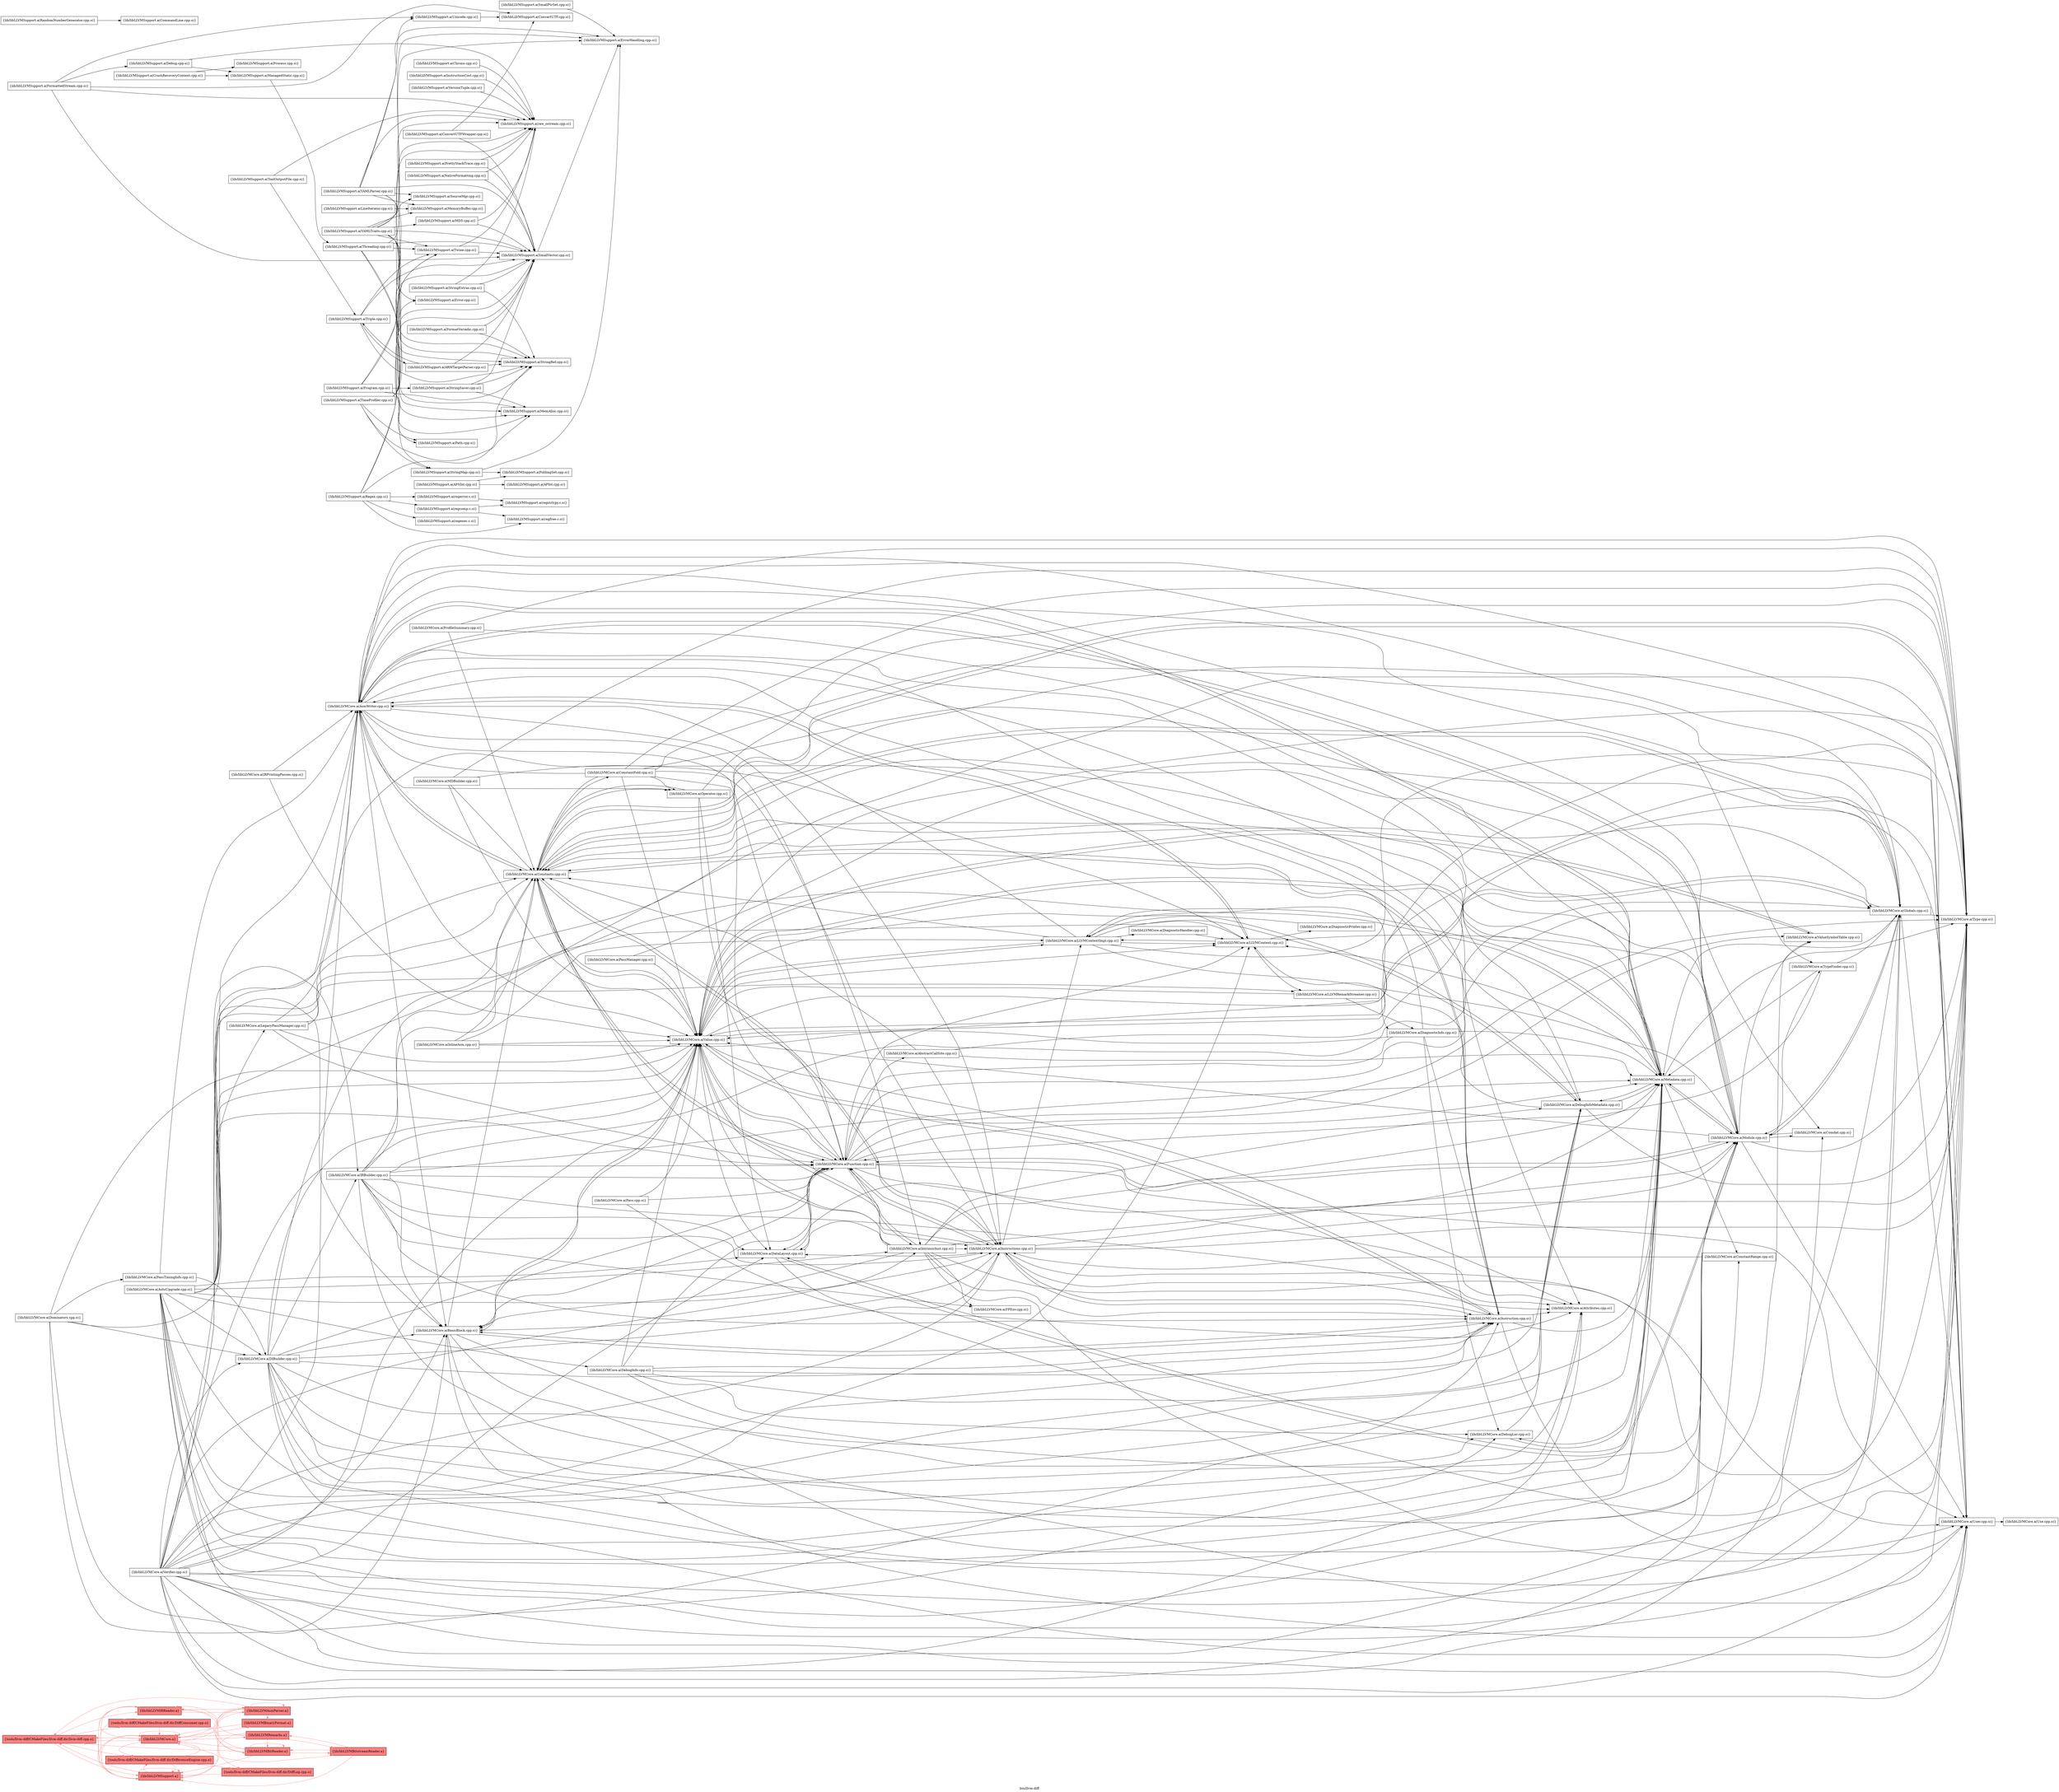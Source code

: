 digraph "bin/llvm-diff" {
	label="bin/llvm-diff";
	rankdir="LR"
	{ rank=same; Node0x564f9cbc4888;  }
	{ rank=same; Node0x564f9cbc5648; Node0x564f9cbc5f58; Node0x564f9cbc67c8; Node0x564f9cbc3c58; Node0x564f9cbc37a8;  }
	{ rank=same; Node0x564f9cbc62c8; Node0x564f9cbc4ab8; Node0x564f9cbc4518; Node0x564f9cbc3258; Node0x564f9cbc2bc8;  }

	Node0x564f9cbc4888 [shape=record,shape=box,style=filled,fillcolor="1.000000 0.5 1",group=1,label="{tools/llvm-diff/CMakeFiles/llvm-diff.dir/llvm-diff.cpp.o}"];
	Node0x564f9cbc4888 -> Node0x564f9cbc5648[color="1.000000 0.5 1"];
	Node0x564f9cbc4888 -> Node0x564f9cbc5f58[color="1.000000 0.5 1"];
	Node0x564f9cbc4888 -> Node0x564f9cbc67c8[color="1.000000 0.5 1"];
	Node0x564f9cbc4888 -> Node0x564f9cbc3c58[color="1.000000 0.5 1"];
	Node0x564f9cbc4888 -> Node0x564f9cbc37a8[color="1.000000 0.5 1"];
	Node0x564f9cbc5648 [shape=record,shape=box,style=filled,fillcolor="1.000000 0.5 1",group=1,label="{tools/llvm-diff/CMakeFiles/llvm-diff.dir/DiffConsumer.cpp.o}"];
	Node0x564f9cbc5648 -> Node0x564f9cbc62c8[color="1.000000 0.5 1"];
	Node0x564f9cbc5648 -> Node0x564f9cbc67c8[color="1.000000 0.5 1"];
	Node0x564f9cbc5648 -> Node0x564f9cbc37a8[color="1.000000 0.5 1"];
	Node0x564f9cbc5f58 [shape=record,shape=box,style=filled,fillcolor="1.000000 0.5 1",group=1,label="{tools/llvm-diff/CMakeFiles/llvm-diff.dir/DifferenceEngine.cpp.o}"];
	Node0x564f9cbc5f58 -> Node0x564f9cbc62c8[color="1.000000 0.5 1"];
	Node0x564f9cbc5f58 -> Node0x564f9cbc67c8[color="1.000000 0.5 1"];
	Node0x564f9cbc5f58 -> Node0x564f9cbc37a8[color="1.000000 0.5 1"];
	Node0x564f9cbc67c8 [shape=record,shape=box,style=filled,fillcolor="1.000000 0.5 1",group=1,label="{lib/libLLVMCore.a}"];
	Node0x564f9cbc67c8 -> Node0x564f9cbc37a8[color="1.000000 0.5 1"];
	Node0x564f9cbc67c8 -> Node0x564f9cbc4ab8[color="1.000000 0.5 1"];
	Node0x564f9cbc67c8 -> Node0x564f9cbc5f58[color="1.000000 0.5 1"];
	Node0x564f9cbc67c8 -> Node0x564f9cbc67c8[color="1.000000 0.5 1"];
	Node0x564f9cbc67c8 -> Node0x564f9cbc4518[color="1.000000 0.5 1"];
	Node0x564f9cbc67c8 -> Node0x564f9cbc4888[color="1.000000 0.5 1"];
	Node0x564f9cbc67c8 -> Node0x564f9cbc3258[color="1.000000 0.5 1"];
	Node0x564f9cbc3c58 [shape=record,shape=box,style=filled,fillcolor="1.000000 0.5 1",group=1,label="{lib/libLLVMIRReader.a}"];
	Node0x564f9cbc3c58 -> Node0x564f9cbc67c8[color="1.000000 0.5 1"];
	Node0x564f9cbc3c58 -> Node0x564f9cbc37a8[color="1.000000 0.5 1"];
	Node0x564f9cbc3c58 -> Node0x564f9cbc3258[color="1.000000 0.5 1"];
	Node0x564f9cbc3c58 -> Node0x564f9cbc2bc8[color="1.000000 0.5 1"];
	Node0x564f9cbc37a8 [shape=record,shape=box,style=filled,fillcolor="1.000000 0.5 1",group=1,label="{lib/libLLVMSupport.a}"];
	Node0x564f9cbc37a8 -> Node0x564f9cbc67c8[color="1.000000 0.5 1"];
	Node0x564f9cbc37a8 -> Node0x564f9cbc37a8[color="1.000000 0.5 1"];
	Node0x564f9cbc37a8 -> Node0x564f9cbc4888[color="1.000000 0.5 1"];
	Node0x564f9cbc37a8 -> Node0x564f9cbc3c58[color="1.000000 0.5 1"];
	Node0x564f9cbc37a8 -> Node0x564f9cbc5f58[color="1.000000 0.5 1"];
	Node0x564f9cbc62c8 [shape=record,shape=box,style=filled,fillcolor="1.000000 0.5 1",group=1,label="{tools/llvm-diff/CMakeFiles/llvm-diff.dir/DiffLog.cpp.o}"];
	Node0x564f9cbc62c8 -> Node0x564f9cbc37a8[color="1.000000 0.5 1"];
	Node0x564f9cbc7128 [shape=record,shape=box,group=0,label="{lib/libLLVMCore.a(AsmWriter.cpp.o)}"];
	Node0x564f9cbc7128 -> Node0x564f9cbc2da8;
	Node0x564f9cbc7128 -> Node0x564f9cbc3a78;
	Node0x564f9cbc7128 -> Node0x564f9cbc3348;
	Node0x564f9cbc7128 -> Node0x564f9cbc6908;
	Node0x564f9cbc7128 -> Node0x564f9cbc6278;
	Node0x564f9cbc7128 -> Node0x564f9cbc5698;
	Node0x564f9cbc7128 -> Node0x564f9cbc42e8;
	Node0x564f9cbc7128 -> Node0x564f9cbc3668;
	Node0x564f9cbc7128 -> Node0x564f9cbc31b8;
	Node0x564f9cbc7128 -> Node0x564f9cbc2a88;
	Node0x564f9cbc7128 -> Node0x564f9cbc35c8;
	Node0x564f9cbc7128 -> Node0x564f9cbc6d18;
	Node0x564f9cbc7128 -> Node0x564f9cbc65e8;
	Node0x564f9cbc7128 -> Node0x564f9cbc4a68;
	Node0x564f9cbc7128 -> Node0x564f9cbc36b8;
	Node0x564f9cbc7128 -> Node0x564f9cbc6598;
	Node0x564f9cbc7128 -> Node0x564f9cbc7588;
	Node0x564f9cbc7128 -> Node0x564f9cbc7358;
	Node0x564f9cbc2da8 [shape=record,shape=box,group=0,label="{lib/libLLVMCore.a(Attributes.cpp.o)}"];
	Node0x564f9cbc3a78 [shape=record,shape=box,group=0,label="{lib/libLLVMCore.a(BasicBlock.cpp.o)}"];
	Node0x564f9cbc3a78 -> Node0x564f9cbc6908;
	Node0x564f9cbc3a78 -> Node0x564f9cbc3668;
	Node0x564f9cbc3a78 -> Node0x564f9cbc6d18;
	Node0x564f9cbc3a78 -> Node0x564f9cbc36b8;
	Node0x564f9cbc3a78 -> Node0x564f9cbc7588;
	Node0x564f9cbc3a78 -> Node0x564f9cbc7358;
	Node0x564f9cbc3a78 -> Node0x564f9cbc2b78;
	Node0x564f9cbc3348 [shape=record,shape=box,group=0,label="{lib/libLLVMCore.a(Comdat.cpp.o)}"];
	Node0x564f9cbc3348 -> Node0x564f9cbc65e8;
	Node0x564f9cbc6908 [shape=record,shape=box,group=0,label="{lib/libLLVMCore.a(Constants.cpp.o)}"];
	Node0x564f9cbc6908 -> Node0x564f9cbc7128;
	Node0x564f9cbc6908 -> Node0x564f9cbc5b48;
	Node0x564f9cbc6908 -> Node0x564f9cbc5698;
	Node0x564f9cbc6908 -> Node0x564f9cbc42e8;
	Node0x564f9cbc6908 -> Node0x564f9cbc3668;
	Node0x564f9cbc6908 -> Node0x564f9cbc31b8;
	Node0x564f9cbc6908 -> Node0x564f9cbc4a68;
	Node0x564f9cbc6908 -> Node0x564f9cbc36b8;
	Node0x564f9cbc6908 -> Node0x564f9cbc7588;
	Node0x564f9cbc6908 -> Node0x564f9cbc7358;
	Node0x564f9cbc6278 [shape=record,shape=box,group=0,label="{lib/libLLVMCore.a(DebugInfoMetadata.cpp.o)}"];
	Node0x564f9cbc6278 -> Node0x564f9cbc6908;
	Node0x564f9cbc6278 -> Node0x564f9cbc35c8;
	Node0x564f9cbc6278 -> Node0x564f9cbc69a8;
	Node0x564f9cbc6278 -> Node0x564f9cbc6d18;
	Node0x564f9cbc6278 -> Node0x564f9cbc36b8;
	Node0x564f9cbc5698 [shape=record,shape=box,group=0,label="{lib/libLLVMCore.a(Function.cpp.o)}"];
	Node0x564f9cbc5698 -> Node0x564f9cbc2da8;
	Node0x564f9cbc5698 -> Node0x564f9cbc3a78;
	Node0x564f9cbc5698 -> Node0x564f9cbc6908;
	Node0x564f9cbc5698 -> Node0x564f9cbc4b08;
	Node0x564f9cbc5698 -> Node0x564f9cbc4f68;
	Node0x564f9cbc5698 -> Node0x564f9cbc31b8;
	Node0x564f9cbc5698 -> Node0x564f9cbc2a88;
	Node0x564f9cbc5698 -> Node0x564f9cbc35c8;
	Node0x564f9cbc5698 -> Node0x564f9cbc6d18;
	Node0x564f9cbc5698 -> Node0x564f9cbc65e8;
	Node0x564f9cbc5698 -> Node0x564f9cbc36b8;
	Node0x564f9cbc5698 -> Node0x564f9cbc7588;
	Node0x564f9cbc5698 -> Node0x564f9cbc7358;
	Node0x564f9cbc5698 -> Node0x564f9cbc2b78;
	Node0x564f9cbc42e8 [shape=record,shape=box,group=0,label="{lib/libLLVMCore.a(Globals.cpp.o)}"];
	Node0x564f9cbc42e8 -> Node0x564f9cbc6908;
	Node0x564f9cbc42e8 -> Node0x564f9cbc5698;
	Node0x564f9cbc42e8 -> Node0x564f9cbc6d18;
	Node0x564f9cbc42e8 -> Node0x564f9cbc65e8;
	Node0x564f9cbc42e8 -> Node0x564f9cbc36b8;
	Node0x564f9cbc42e8 -> Node0x564f9cbc7588;
	Node0x564f9cbc42e8 -> Node0x564f9cbc7358;
	Node0x564f9cbc3668 [shape=record,shape=box,group=0,label="{lib/libLLVMCore.a(Instruction.cpp.o)}"];
	Node0x564f9cbc3668 -> Node0x564f9cbc2da8;
	Node0x564f9cbc3668 -> Node0x564f9cbc3a78;
	Node0x564f9cbc3668 -> Node0x564f9cbc6908;
	Node0x564f9cbc3668 -> Node0x564f9cbc31b8;
	Node0x564f9cbc3668 -> Node0x564f9cbc6d18;
	Node0x564f9cbc3668 -> Node0x564f9cbc7588;
	Node0x564f9cbc3668 -> Node0x564f9cbc7358;
	Node0x564f9cbc31b8 [shape=record,shape=box,group=0,label="{lib/libLLVMCore.a(Instructions.cpp.o)}"];
	Node0x564f9cbc31b8 -> Node0x564f9cbc2da8;
	Node0x564f9cbc31b8 -> Node0x564f9cbc3a78;
	Node0x564f9cbc31b8 -> Node0x564f9cbc6908;
	Node0x564f9cbc31b8 -> Node0x564f9cbc5698;
	Node0x564f9cbc31b8 -> Node0x564f9cbc4b08;
	Node0x564f9cbc31b8 -> Node0x564f9cbc3668;
	Node0x564f9cbc31b8 -> Node0x564f9cbc69a8;
	Node0x564f9cbc31b8 -> Node0x564f9cbc6d18;
	Node0x564f9cbc31b8 -> Node0x564f9cbc65e8;
	Node0x564f9cbc31b8 -> Node0x564f9cbc36b8;
	Node0x564f9cbc31b8 -> Node0x564f9cbc7588;
	Node0x564f9cbc31b8 -> Node0x564f9cbc7358;
	Node0x564f9cbc2a88 [shape=record,shape=box,group=0,label="{lib/libLLVMCore.a(IntrinsicInst.cpp.o)}"];
	Node0x564f9cbc2a88 -> Node0x564f9cbc3a78;
	Node0x564f9cbc2a88 -> Node0x564f9cbc6908;
	Node0x564f9cbc2a88 -> Node0x564f9cbc6278;
	Node0x564f9cbc2a88 -> Node0x564f9cbc5698;
	Node0x564f9cbc2a88 -> Node0x564f9cbc4b08;
	Node0x564f9cbc2a88 -> Node0x564f9cbc3668;
	Node0x564f9cbc2a88 -> Node0x564f9cbc31b8;
	Node0x564f9cbc2a88 -> Node0x564f9cbc2e48;
	Node0x564f9cbc2a88 -> Node0x564f9cbc6d18;
	Node0x564f9cbc2a88 -> Node0x564f9cbc65e8;
	Node0x564f9cbc2a88 -> Node0x564f9cbc36b8;
	Node0x564f9cbc2a88 -> Node0x564f9cbc7588;
	Node0x564f9cbc2a88 -> Node0x564f9cbc7358;
	Node0x564f9cbc35c8 [shape=record,shape=box,group=0,label="{lib/libLLVMCore.a(LLVMContext.cpp.o)}"];
	Node0x564f9cbc35c8 -> Node0x564f9cbc7128;
	Node0x564f9cbc35c8 -> Node0x564f9cbc3ca8;
	Node0x564f9cbc35c8 -> Node0x564f9cbc69a8;
	Node0x564f9cbc35c8 -> Node0x564f9cbc5418;
	Node0x564f9cbc6d18 [shape=record,shape=box,group=0,label="{lib/libLLVMCore.a(Metadata.cpp.o)}"];
	Node0x564f9cbc6d18 -> Node0x564f9cbc7128;
	Node0x564f9cbc6d18 -> Node0x564f9cbc75d8;
	Node0x564f9cbc6d18 -> Node0x564f9cbc6908;
	Node0x564f9cbc6d18 -> Node0x564f9cbc6278;
	Node0x564f9cbc6d18 -> Node0x564f9cbc35c8;
	Node0x564f9cbc6d18 -> Node0x564f9cbc4b58;
	Node0x564f9cbc6d18 -> Node0x564f9cbc69a8;
	Node0x564f9cbc6d18 -> Node0x564f9cbc65e8;
	Node0x564f9cbc6d18 -> Node0x564f9cbc36b8;
	Node0x564f9cbc6d18 -> Node0x564f9cbc7358;
	Node0x564f9cbc65e8 [shape=record,shape=box,group=0,label="{lib/libLLVMCore.a(Module.cpp.o)}"];
	Node0x564f9cbc65e8 -> Node0x564f9cbc7128;
	Node0x564f9cbc65e8 -> Node0x564f9cbc3348;
	Node0x564f9cbc65e8 -> Node0x564f9cbc6908;
	Node0x564f9cbc65e8 -> Node0x564f9cbc5698;
	Node0x564f9cbc65e8 -> Node0x564f9cbc4b08;
	Node0x564f9cbc65e8 -> Node0x564f9cbc42e8;
	Node0x564f9cbc65e8 -> Node0x564f9cbc35c8;
	Node0x564f9cbc65e8 -> Node0x564f9cbc6d18;
	Node0x564f9cbc65e8 -> Node0x564f9cbc36b8;
	Node0x564f9cbc65e8 -> Node0x564f9cbc6598;
	Node0x564f9cbc65e8 -> Node0x564f9cbc7588;
	Node0x564f9cbc65e8 -> Node0x564f9cbc7358;
	Node0x564f9cbc65e8 -> Node0x564f9cbc2b78;
	Node0x564f9cbc4a68 [shape=record,shape=box,group=0,label="{lib/libLLVMCore.a(Operator.cpp.o)}"];
	Node0x564f9cbc4a68 -> Node0x564f9cbc6908;
	Node0x564f9cbc4a68 -> Node0x564f9cbc5698;
	Node0x564f9cbc4a68 -> Node0x564f9cbc4b08;
	Node0x564f9cbc4a68 -> Node0x564f9cbc36b8;
	Node0x564f9cbc36b8 [shape=record,shape=box,group=0,label="{lib/libLLVMCore.a(Type.cpp.o)}"];
	Node0x564f9cbc36b8 -> Node0x564f9cbc6908;
	Node0x564f9cbc6598 [shape=record,shape=box,group=0,label="{lib/libLLVMCore.a(TypeFinder.cpp.o)}"];
	Node0x564f9cbc6598 -> Node0x564f9cbc5698;
	Node0x564f9cbc6598 -> Node0x564f9cbc42e8;
	Node0x564f9cbc6598 -> Node0x564f9cbc6d18;
	Node0x564f9cbc7588 [shape=record,shape=box,group=0,label="{lib/libLLVMCore.a(User.cpp.o)}"];
	Node0x564f9cbc7588 -> Node0x564f9cbc6e08;
	Node0x564f9cbc7358 [shape=record,shape=box,group=0,label="{lib/libLLVMCore.a(Value.cpp.o)}"];
	Node0x564f9cbc7358 -> Node0x564f9cbc2da8;
	Node0x564f9cbc7358 -> Node0x564f9cbc3a78;
	Node0x564f9cbc7358 -> Node0x564f9cbc6908;
	Node0x564f9cbc7358 -> Node0x564f9cbc5698;
	Node0x564f9cbc7358 -> Node0x564f9cbc4b08;
	Node0x564f9cbc7358 -> Node0x564f9cbc42e8;
	Node0x564f9cbc7358 -> Node0x564f9cbc3668;
	Node0x564f9cbc7358 -> Node0x564f9cbc31b8;
	Node0x564f9cbc7358 -> Node0x564f9cbc35c8;
	Node0x564f9cbc7358 -> Node0x564f9cbc69a8;
	Node0x564f9cbc7358 -> Node0x564f9cbc6d18;
	Node0x564f9cbc7358 -> Node0x564f9cbc36b8;
	Node0x564f9cbc7358 -> Node0x564f9cbc7588;
	Node0x564f9cbc7358 -> Node0x564f9cbc2b78;
	Node0x564f9cbc4ab8 [shape=record,shape=box,style=filled,fillcolor="1.000000 0.5 1",group=1,label="{lib/libLLVMBinaryFormat.a}"];
	Node0x564f9cbc4ab8 -> Node0x564f9cbc67c8[color="1.000000 0.5 1"];
	Node0x564f9cbc2b78 [shape=record,shape=box,group=0,label="{lib/libLLVMCore.a(ValueSymbolTable.cpp.o)}"];
	Node0x564f9cbc2b78 -> Node0x564f9cbc7358;
	Node0x564f9cbc75d8 [shape=record,shape=box,group=0,label="{lib/libLLVMCore.a(ConstantRange.cpp.o)}"];
	Node0x564f9cbc75d8 -> Node0x564f9cbc31b8;
	Node0x564f9cbc5b48 [shape=record,shape=box,group=0,label="{lib/libLLVMCore.a(ConstantFold.cpp.o)}"];
	Node0x564f9cbc5b48 -> Node0x564f9cbc7128;
	Node0x564f9cbc5b48 -> Node0x564f9cbc6908;
	Node0x564f9cbc5b48 -> Node0x564f9cbc5698;
	Node0x564f9cbc5b48 -> Node0x564f9cbc42e8;
	Node0x564f9cbc5b48 -> Node0x564f9cbc31b8;
	Node0x564f9cbc5b48 -> Node0x564f9cbc65e8;
	Node0x564f9cbc5b48 -> Node0x564f9cbc4a68;
	Node0x564f9cbc5b48 -> Node0x564f9cbc36b8;
	Node0x564f9cbc5b48 -> Node0x564f9cbc7358;
	Node0x564f9cbc69a8 [shape=record,shape=box,group=0,label="{lib/libLLVMCore.a(LLVMContextImpl.cpp.o)}"];
	Node0x564f9cbc69a8 -> Node0x564f9cbc7128;
	Node0x564f9cbc69a8 -> Node0x564f9cbc6908;
	Node0x564f9cbc69a8 -> Node0x564f9cbc6278;
	Node0x564f9cbc69a8 -> Node0x564f9cbc35c8;
	Node0x564f9cbc69a8 -> Node0x564f9cbc5a08;
	Node0x564f9cbc69a8 -> Node0x564f9cbc6d18;
	Node0x564f9cbc69a8 -> Node0x564f9cbc65e8;
	Node0x564f9cbc69a8 -> Node0x564f9cbc7588;
	Node0x564f9cbc69a8 -> Node0x564f9cbc7358;
	Node0x564f9cbc4b08 [shape=record,shape=box,group=0,label="{lib/libLLVMCore.a(DataLayout.cpp.o)}"];
	Node0x564f9cbc4b08 -> Node0x564f9cbc5698;
	Node0x564f9cbc4b08 -> Node0x564f9cbc42e8;
	Node0x564f9cbc4b08 -> Node0x564f9cbc65e8;
	Node0x564f9cbc4b08 -> Node0x564f9cbc36b8;
	Node0x564f9cbc4f68 [shape=record,shape=box,group=0,label="{lib/libLLVMCore.a(AbstractCallSite.cpp.o)}"];
	Node0x564f9cbc4f68 -> Node0x564f9cbc6908;
	Node0x564f9cbc4f68 -> Node0x564f9cbc31b8;
	Node0x564f9cbc4f68 -> Node0x564f9cbc6d18;
	Node0x564f9cbc4f68 -> Node0x564f9cbc7588;
	Node0x564f9cbc2e48 [shape=record,shape=box,group=0,label="{lib/libLLVMCore.a(FPEnv.cpp.o)}"];
	Node0x564f9cbc3ca8 [shape=record,shape=box,group=0,label="{lib/libLLVMCore.a(DiagnosticPrinter.cpp.o)}"];
	Node0x564f9cbc3ca8 -> Node0x564f9cbc7358;
	Node0x564f9cbc5418 [shape=record,shape=box,group=0,label="{lib/libLLVMCore.a(LLVMRemarkStreamer.cpp.o)}"];
	Node0x564f9cbc5418 -> Node0x564f9cbc4338;
	Node0x564f9cbc5418 -> Node0x564f9cbc7358;
	Node0x564f9cbc4338 [shape=record,shape=box,group=0,label="{lib/libLLVMCore.a(DiagnosticInfo.cpp.o)}"];
	Node0x564f9cbc4338 -> Node0x564f9cbc7128;
	Node0x564f9cbc4338 -> Node0x564f9cbc5698;
	Node0x564f9cbc4338 -> Node0x564f9cbc3668;
	Node0x564f9cbc4338 -> Node0x564f9cbc4b58;
	Node0x564f9cbc4338 -> Node0x564f9cbc6d18;
	Node0x564f9cbc4338 -> Node0x564f9cbc7358;
	Node0x564f9cbc4b58 [shape=record,shape=box,group=0,label="{lib/libLLVMCore.a(DebugLoc.cpp.o)}"];
	Node0x564f9cbc4b58 -> Node0x564f9cbc6278;
	Node0x564f9cbc4b58 -> Node0x564f9cbc6d18;
	Node0x564f9cbc50f8 [shape=record,shape=box,group=0,label="{lib/libLLVMCore.a(DebugInfo.cpp.o)}"];
	Node0x564f9cbc50f8 -> Node0x564f9cbc6278;
	Node0x564f9cbc50f8 -> Node0x564f9cbc5698;
	Node0x564f9cbc50f8 -> Node0x564f9cbc3668;
	Node0x564f9cbc50f8 -> Node0x564f9cbc4b58;
	Node0x564f9cbc50f8 -> Node0x564f9cbc6d18;
	Node0x564f9cbc50f8 -> Node0x564f9cbc65e8;
	Node0x564f9cbc50f8 -> Node0x564f9cbc7358;
	Node0x564f9cbc5aa8 [shape=record,shape=box,group=0,label="{lib/libLLVMCore.a(DIBuilder.cpp.o)}"];
	Node0x564f9cbc5aa8 -> Node0x564f9cbc2da8;
	Node0x564f9cbc5aa8 -> Node0x564f9cbc3a78;
	Node0x564f9cbc5aa8 -> Node0x564f9cbc6908;
	Node0x564f9cbc5aa8 -> Node0x564f9cbc6278;
	Node0x564f9cbc5aa8 -> Node0x564f9cbc5698;
	Node0x564f9cbc5aa8 -> Node0x564f9cbc3668;
	Node0x564f9cbc5aa8 -> Node0x564f9cbc31b8;
	Node0x564f9cbc5aa8 -> Node0x564f9cbc4b58;
	Node0x564f9cbc5aa8 -> Node0x564f9cbc6228;
	Node0x564f9cbc5aa8 -> Node0x564f9cbc6d18;
	Node0x564f9cbc5aa8 -> Node0x564f9cbc65e8;
	Node0x564f9cbc5aa8 -> Node0x564f9cbc36b8;
	Node0x564f9cbc5aa8 -> Node0x564f9cbc7588;
	Node0x564f9cbc5aa8 -> Node0x564f9cbc7358;
	Node0x564f9cbc6228 [shape=record,shape=box,group=0,label="{lib/libLLVMCore.a(IRBuilder.cpp.o)}"];
	Node0x564f9cbc6228 -> Node0x564f9cbc2da8;
	Node0x564f9cbc6228 -> Node0x564f9cbc3a78;
	Node0x564f9cbc6228 -> Node0x564f9cbc6908;
	Node0x564f9cbc6228 -> Node0x564f9cbc5698;
	Node0x564f9cbc6228 -> Node0x564f9cbc4b08;
	Node0x564f9cbc6228 -> Node0x564f9cbc42e8;
	Node0x564f9cbc6228 -> Node0x564f9cbc3668;
	Node0x564f9cbc6228 -> Node0x564f9cbc31b8;
	Node0x564f9cbc6228 -> Node0x564f9cbc2e48;
	Node0x564f9cbc6228 -> Node0x564f9cbc6d18;
	Node0x564f9cbc6228 -> Node0x564f9cbc36b8;
	Node0x564f9cbc6228 -> Node0x564f9cbc7588;
	Node0x564f9cbc6228 -> Node0x564f9cbc7358;
	Node0x564f9cbc5a08 [shape=record,shape=box,group=0,label="{lib/libLLVMCore.a(DiagnosticHandler.cpp.o)}"];
	Node0x564f9cbc5a08 -> Node0x564f9cbc35c8;
	Node0x564f9cbc4518 [shape=record,shape=box,style=filled,fillcolor="1.000000 0.5 1",group=1,label="{lib/libLLVMRemarks.a}"];
	Node0x564f9cbc4518 -> Node0x564f9cbc37a8[color="1.000000 0.5 1"];
	Node0x564f9cbc4518 -> Node0x564f9cbc67c8[color="1.000000 0.5 1"];
	Node0x564f9cbc4518 -> Node0x564f9cbc2bc8[color="1.000000 0.5 1"];
	Node0x564f9cbc4518 -> Node0x564f9cbc3c58[color="1.000000 0.5 1"];
	Node0x564f9cbc4518 -> Node0x564f9cbc3fc8[color="1.000000 0.5 1"];
	Node0x564f9cbc73f8 [shape=record,shape=box,group=0,label="{lib/libLLVMCore.a(MDBuilder.cpp.o)}"];
	Node0x564f9cbc73f8 -> Node0x564f9cbc6908;
	Node0x564f9cbc73f8 -> Node0x564f9cbc6d18;
	Node0x564f9cbc73f8 -> Node0x564f9cbc36b8;
	Node0x564f9cbc73f8 -> Node0x564f9cbc7358;
	Node0x564f9cbc3118 [shape=record,shape=box,group=0,label="{lib/libLLVMCore.a(ProfileSummary.cpp.o)}"];
	Node0x564f9cbc3118 -> Node0x564f9cbc6908;
	Node0x564f9cbc3118 -> Node0x564f9cbc6d18;
	Node0x564f9cbc3118 -> Node0x564f9cbc36b8;
	Node0x564f9cbc6e08 [shape=record,shape=box,group=0,label="{lib/libLLVMCore.a(Use.cpp.o)}"];
	Node0x564f9cbc3258 [shape=record,shape=box,style=filled,fillcolor="1.000000 0.5 1",group=1,label="{lib/libLLVMAsmParser.a}"];
	Node0x564f9cbc3258 -> Node0x564f9cbc67c8[color="1.000000 0.5 1"];
	Node0x564f9cbc3258 -> Node0x564f9cbc3c58[color="1.000000 0.5 1"];
	Node0x564f9cbc3258 -> Node0x564f9cbc37a8[color="1.000000 0.5 1"];
	Node0x564f9cbc3258 -> Node0x564f9cbc3258[color="1.000000 0.5 1"];
	Node0x564f9cbc3258 -> Node0x564f9cbc4888[color="1.000000 0.5 1"];
	Node0x564f9cbc3258 -> Node0x564f9cbc4ab8[color="1.000000 0.5 1"];
	Node0x564f9cbc2bc8 [shape=record,shape=box,style=filled,fillcolor="1.000000 0.5 1",group=1,label="{lib/libLLVMBitReader.a}"];
	Node0x564f9cbc2bc8 -> Node0x564f9cbc4888[color="1.000000 0.5 1"];
	Node0x564f9cbc2bc8 -> Node0x564f9cbc67c8[color="1.000000 0.5 1"];
	Node0x564f9cbc2bc8 -> Node0x564f9cbc3c58[color="1.000000 0.5 1"];
	Node0x564f9cbc2bc8 -> Node0x564f9cbc37a8[color="1.000000 0.5 1"];
	Node0x564f9cbc2bc8 -> Node0x564f9cbc3258[color="1.000000 0.5 1"];
	Node0x564f9cbc2bc8 -> Node0x564f9cbc2bc8[color="1.000000 0.5 1"];
	Node0x564f9cbc2bc8 -> Node0x564f9cbc3fc8[color="1.000000 0.5 1"];
	Node0x564f9cbc3528 [shape=record,shape=box,group=0,label="{lib/libLLVMCore.a(PassTimingInfo.cpp.o)}"];
	Node0x564f9cbc3528 -> Node0x564f9cbc7128;
	Node0x564f9cbc3528 -> Node0x564f9cbc5aa8;
	Node0x564f9cbc4e28 [shape=record,shape=box,group=0,label="{lib/libLLVMCore.a(Pass.cpp.o)}"];
	Node0x564f9cbc4e28 -> Node0x564f9cbc2da8;
	Node0x564f9cbc4e28 -> Node0x564f9cbc5698;
	Node0x564f9cbc4e28 -> Node0x564f9cbc7358;
	Node0x564f9cbc5af8 [shape=record,shape=box,group=0,label="{lib/libLLVMCore.a(IRPrintingPasses.cpp.o)}"];
	Node0x564f9cbc5af8 -> Node0x564f9cbc7128;
	Node0x564f9cbc5af8 -> Node0x564f9cbc7358;
	Node0x564f9cbc28f8 [shape=record,shape=box,group=0,label="{lib/libLLVMCore.a(PassManager.cpp.o)}"];
	Node0x564f9cbc28f8 -> Node0x564f9cbc42e8;
	Node0x564f9cbc28f8 -> Node0x564f9cbc7358;
	Node0x564f9cbc4a18 [shape=record,shape=box,group=0,label="{lib/libLLVMCore.a(LegacyPassManager.cpp.o)}"];
	Node0x564f9cbc4a18 -> Node0x564f9cbc7128;
	Node0x564f9cbc4a18 -> Node0x564f9cbc5698;
	Node0x564f9cbc4a18 -> Node0x564f9cbc42e8;
	Node0x564f9cbc4a18 -> Node0x564f9cbc35c8;
	Node0x564f9cbc4a18 -> Node0x564f9cbc5418;
	Node0x564f9cbc4a18 -> Node0x564f9cbc7358;
	Node0x564f9cbc7448 [shape=record,shape=box,group=0,label="{lib/libLLVMSupport.a(Chrono.cpp.o)}"];
	Node0x564f9cbc7448 -> Node0x564f9cbc6a48;
	Node0x564f9cbc6a48 [shape=record,shape=box,group=0,label="{lib/libLLVMSupport.a(raw_ostream.cpp.o)}"];
	Node0x564f9cbc59b8 [shape=record,shape=box,group=0,label="{lib/libLLVMSupport.a(ConvertUTFWrapper.cpp.o)}"];
	Node0x564f9cbc59b8 -> Node0x564f9cbc61d8;
	Node0x564f9cbc59b8 -> Node0x564f9cbc5198;
	Node0x564f9cbc61d8 [shape=record,shape=box,group=0,label="{lib/libLLVMSupport.a(ConvertUTF.cpp.o)}"];
	Node0x564f9cbc5198 [shape=record,shape=box,group=0,label="{lib/libLLVMSupport.a(SmallVector.cpp.o)}"];
	Node0x564f9cbc5198 -> Node0x564f9cbc3168;
	Node0x564f9cbc3f78 [shape=record,shape=box,group=0,label="{lib/libLLVMSupport.a(Debug.cpp.o)}"];
	Node0x564f9cbc3f78 -> Node0x564f9cbc5148;
	Node0x564f9cbc3f78 -> Node0x564f9cbc6a48;
	Node0x564f9cbc5148 [shape=record,shape=box,group=0,label="{lib/libLLVMSupport.a(ManagedStatic.cpp.o)}"];
	Node0x564f9cbc5148 -> Node0x564f9cbc3618;
	Node0x564f9cbc4c48 [shape=record,shape=box,group=0,label="{lib/libLLVMSupport.a(FormattedStream.cpp.o)}"];
	Node0x564f9cbc4c48 -> Node0x564f9cbc61d8;
	Node0x564f9cbc4c48 -> Node0x564f9cbc3f78;
	Node0x564f9cbc4c48 -> Node0x564f9cbc5198;
	Node0x564f9cbc4c48 -> Node0x564f9cbc3398;
	Node0x564f9cbc4c48 -> Node0x564f9cbc6a48;
	Node0x564f9cbc3398 [shape=record,shape=box,group=0,label="{lib/libLLVMSupport.a(Unicode.cpp.o)}"];
	Node0x564f9cbc3398 -> Node0x564f9cbc61d8;
	Node0x564f9cbc3de8 [shape=record,shape=box,group=0,label="{lib/libLLVMSupport.a(FormatVariadic.cpp.o)}"];
	Node0x564f9cbc3de8 -> Node0x564f9cbc5198;
	Node0x564f9cbc3de8 -> Node0x564f9cbc2a38;
	Node0x564f9cbc2a38 [shape=record,shape=box,group=0,label="{lib/libLLVMSupport.a(StringRef.cpp.o)}"];
	Node0x564f9cbc5e18 [shape=record,shape=box,group=0,label="{lib/libLLVMSupport.a(InstructionCost.cpp.o)}"];
	Node0x564f9cbc5e18 -> Node0x564f9cbc6a48;
	Node0x564f9cbc3618 [shape=record,shape=box,group=0,label="{lib/libLLVMSupport.a(Threading.cpp.o)}"];
	Node0x564f9cbc3618 -> Node0x564f9cbc3168;
	Node0x564f9cbc3618 -> Node0x564f9cbc7718;
	Node0x564f9cbc3618 -> Node0x564f9cbc5198;
	Node0x564f9cbc3618 -> Node0x564f9cbc2a38;
	Node0x564f9cbc3618 -> Node0x564f9cbc2e98;
	Node0x564f9cbc6958 [shape=record,shape=box,group=0,label="{lib/libLLVMSupport.a(MD5.cpp.o)}"];
	Node0x564f9cbc6958 -> Node0x564f9cbc5198;
	Node0x564f9cbc6958 -> Node0x564f9cbc6a48;
	Node0x564f9cbc38e8 [shape=record,shape=box,group=0,label="{lib/libLLVMSupport.a(NativeFormatting.cpp.o)}"];
	Node0x564f9cbc38e8 -> Node0x564f9cbc5198;
	Node0x564f9cbc38e8 -> Node0x564f9cbc6a48;
	Node0x564f9cbc7308 [shape=record,shape=box,group=0,label="{lib/libLLVMSupport.a(PrettyStackTrace.cpp.o)}"];
	Node0x564f9cbc7308 -> Node0x564f9cbc5198;
	Node0x564f9cbc7308 -> Node0x564f9cbc6a48;
	Node0x564f9cbc6688 [shape=record,shape=box,group=0,label="{lib/libLLVMSupport.a(RandomNumberGenerator.cpp.o)}"];
	Node0x564f9cbc6688 -> Node0x564f9cbc5288;
	Node0x564f9cbc5288 [shape=record,shape=box,group=0,label="{lib/libLLVMSupport.a(CommandLine.cpp.o)}"];
	Node0x564f9cbc6a98 [shape=record,shape=box,group=0,label="{lib/libLLVMSupport.a(Regex.cpp.o)}"];
	Node0x564f9cbc6a98 -> Node0x564f9cbc5198;
	Node0x564f9cbc6a98 -> Node0x564f9cbc2a38;
	Node0x564f9cbc6a98 -> Node0x564f9cbc2e98;
	Node0x564f9cbc6a98 -> Node0x564f9cbc6778;
	Node0x564f9cbc6a98 -> Node0x564f9cbc70d8;
	Node0x564f9cbc6a98 -> Node0x564f9cbc5b98;
	Node0x564f9cbc6a98 -> Node0x564f9cbc63b8;
	Node0x564f9cbc2e98 [shape=record,shape=box,group=0,label="{lib/libLLVMSupport.a(Twine.cpp.o)}"];
	Node0x564f9cbc2e98 -> Node0x564f9cbc5198;
	Node0x564f9cbc2e98 -> Node0x564f9cbc6a48;
	Node0x564f9cbc6778 [shape=record,shape=box,group=0,label="{lib/libLLVMSupport.a(regcomp.c.o)}"];
	Node0x564f9cbc6778 -> Node0x564f9cbc63b8;
	Node0x564f9cbc6778 -> Node0x564f9cbc5fa8;
	Node0x564f9cbc70d8 [shape=record,shape=box,group=0,label="{lib/libLLVMSupport.a(regerror.c.o)}"];
	Node0x564f9cbc70d8 -> Node0x564f9cbc5fa8;
	Node0x564f9cbc5b98 [shape=record,shape=box,group=0,label="{lib/libLLVMSupport.a(regexec.c.o)}"];
	Node0x564f9cbc63b8 [shape=record,shape=box,group=0,label="{lib/libLLVMSupport.a(regfree.c.o)}"];
	Node0x564f9cbc5d78 [shape=record,shape=box,group=0,label="{lib/libLLVMSupport.a(SmallPtrSet.cpp.o)}"];
	Node0x564f9cbc5d78 -> Node0x564f9cbc3168;
	Node0x564f9cbc3168 [shape=record,shape=box,group=0,label="{lib/libLLVMSupport.a(ErrorHandling.cpp.o)}"];
	Node0x564f9cbc3e38 [shape=record,shape=box,group=0,label="{lib/libLLVMSupport.a(StringExtras.cpp.o)}"];
	Node0x564f9cbc3e38 -> Node0x564f9cbc5198;
	Node0x564f9cbc3e38 -> Node0x564f9cbc2a38;
	Node0x564f9cbc3e38 -> Node0x564f9cbc6a48;
	Node0x564f9cbc3758 [shape=record,shape=box,group=0,label="{lib/libLLVMSupport.a(StringMap.cpp.o)}"];
	Node0x564f9cbc3758 -> Node0x564f9cbc3168;
	Node0x564f9cbc3758 -> Node0x564f9cbc4bf8;
	Node0x564f9cbc4bf8 [shape=record,shape=box,group=0,label="{lib/libLLVMSupport.a(FoldingSet.cpp.o)}"];
	Node0x564f9cbc3898 [shape=record,shape=box,group=0,label="{lib/libLLVMSupport.a(StringSaver.cpp.o)}"];
	Node0x564f9cbc3898 -> Node0x564f9cbc7718;
	Node0x564f9cbc3898 -> Node0x564f9cbc5198;
	Node0x564f9cbc3898 -> Node0x564f9cbc2a38;
	Node0x564f9cbc7718 [shape=record,shape=box,group=0,label="{lib/libLLVMSupport.a(MemAlloc.cpp.o)}"];
	Node0x564f9cbc4d38 [shape=record,shape=box,group=0,label="{lib/libLLVMSupport.a(TimeProfiler.cpp.o)}"];
	Node0x564f9cbc4d38 -> Node0x564f9cbc48d8;
	Node0x564f9cbc4d38 -> Node0x564f9cbc7718;
	Node0x564f9cbc4d38 -> Node0x564f9cbc5198;
	Node0x564f9cbc4d38 -> Node0x564f9cbc3758;
	Node0x564f9cbc4d38 -> Node0x564f9cbc2e98;
	Node0x564f9cbc4d38 -> Node0x564f9cbc6a48;
	Node0x564f9cbc4d38 -> Node0x564f9cbc50a8;
	Node0x564f9cbc48d8 [shape=record,shape=box,group=0,label="{lib/libLLVMSupport.a(Error.cpp.o)}"];
	Node0x564f9cbc50a8 [shape=record,shape=box,group=0,label="{lib/libLLVMSupport.a(Path.cpp.o)}"];
	Node0x564f9cbc6ae8 [shape=record,shape=box,group=0,label="{lib/libLLVMSupport.a(ToolOutputFile.cpp.o)}"];
	Node0x564f9cbc6ae8 -> Node0x564f9cbc6818;
	Node0x564f9cbc6ae8 -> Node0x564f9cbc6a48;
	Node0x564f9cbc6818 [shape=record,shape=box,group=0,label="{lib/libLLVMSupport.a(Triple.cpp.o)}"];
	Node0x564f9cbc6818 -> Node0x564f9cbc5198;
	Node0x564f9cbc6818 -> Node0x564f9cbc2a38;
	Node0x564f9cbc6818 -> Node0x564f9cbc77b8;
	Node0x564f9cbc6818 -> Node0x564f9cbc2e98;
	Node0x564f9cbc77b8 [shape=record,shape=box,group=0,label="{lib/libLLVMSupport.a(ARMTargetParser.cpp.o)}"];
	Node0x564f9cbc77b8 -> Node0x564f9cbc5198;
	Node0x564f9cbc77b8 -> Node0x564f9cbc2a38;
	Node0x564f9cbc77b8 -> Node0x564f9cbc6818;
	Node0x564f9cbc3c08 [shape=record,shape=box,group=0,label="{lib/libLLVMSupport.a(YAMLParser.cpp.o)}"];
	Node0x564f9cbc3c08 -> Node0x564f9cbc3168;
	Node0x564f9cbc3c08 -> Node0x564f9cbc7718;
	Node0x564f9cbc3c08 -> Node0x564f9cbc6b38;
	Node0x564f9cbc3c08 -> Node0x564f9cbc5198;
	Node0x564f9cbc3c08 -> Node0x564f9cbc5968;
	Node0x564f9cbc3c08 -> Node0x564f9cbc2a38;
	Node0x564f9cbc3c08 -> Node0x564f9cbc3398;
	Node0x564f9cbc3c08 -> Node0x564f9cbc6a48;
	Node0x564f9cbc6b38 [shape=record,shape=box,group=0,label="{lib/libLLVMSupport.a(MemoryBuffer.cpp.o)}"];
	Node0x564f9cbc5968 [shape=record,shape=box,group=0,label="{lib/libLLVMSupport.a(SourceMgr.cpp.o)}"];
	Node0x564f9cbc5fa8 [shape=record,shape=box,group=0,label="{lib/libLLVMSupport.a(regstrlcpy.c.o)}"];
	Node0x564f9cbc5dc8 [shape=record,shape=box,group=0,label="{lib/libLLVMSupport.a(CrashRecoveryContext.cpp.o)}"];
	Node0x564f9cbc5dc8 -> Node0x564f9cbc5148;
	Node0x564f9cbc5dc8 -> Node0x564f9cbc4838;
	Node0x564f9cbc4838 [shape=record,shape=box,group=0,label="{lib/libLLVMSupport.a(Process.cpp.o)}"];
	Node0x564f9cbc68b8 [shape=record,shape=box,group=0,label="{lib/libLLVMSupport.a(Program.cpp.o)}"];
	Node0x564f9cbc68b8 -> Node0x564f9cbc7718;
	Node0x564f9cbc68b8 -> Node0x564f9cbc5198;
	Node0x564f9cbc68b8 -> Node0x564f9cbc3898;
	Node0x564f9cbc68b8 -> Node0x564f9cbc2a38;
	Node0x564f9cbc68b8 -> Node0x564f9cbc6a48;
	Node0x564f9cbc68b8 -> Node0x564f9cbc50a8;
	Node0x564f9cbc4e78 [shape=record,shape=box,group=0,label="{lib/libLLVMSupport.a(APSInt.cpp.o)}"];
	Node0x564f9cbc4e78 -> Node0x564f9cbc6cc8;
	Node0x564f9cbc4e78 -> Node0x564f9cbc4bf8;
	Node0x564f9cbc6cc8 [shape=record,shape=box,group=0,label="{lib/libLLVMSupport.a(APInt.cpp.o)}"];
	Node0x564f9cbc4c98 [shape=record,shape=box,group=0,label="{lib/libLLVMCore.a(AutoUpgrade.cpp.o)}"];
	Node0x564f9cbc4c98 -> Node0x564f9cbc7128;
	Node0x564f9cbc4c98 -> Node0x564f9cbc2da8;
	Node0x564f9cbc4c98 -> Node0x564f9cbc3a78;
	Node0x564f9cbc4c98 -> Node0x564f9cbc6908;
	Node0x564f9cbc4c98 -> Node0x564f9cbc5698;
	Node0x564f9cbc4c98 -> Node0x564f9cbc4b08;
	Node0x564f9cbc4c98 -> Node0x564f9cbc42e8;
	Node0x564f9cbc4c98 -> Node0x564f9cbc3668;
	Node0x564f9cbc4c98 -> Node0x564f9cbc31b8;
	Node0x564f9cbc4c98 -> Node0x564f9cbc2a88;
	Node0x564f9cbc4c98 -> Node0x564f9cbc35c8;
	Node0x564f9cbc4c98 -> Node0x564f9cbc4338;
	Node0x564f9cbc4c98 -> Node0x564f9cbc50f8;
	Node0x564f9cbc4c98 -> Node0x564f9cbc5aa8;
	Node0x564f9cbc4c98 -> Node0x564f9cbc6228;
	Node0x564f9cbc4c98 -> Node0x564f9cbc6d18;
	Node0x564f9cbc4c98 -> Node0x564f9cbc65e8;
	Node0x564f9cbc4c98 -> Node0x564f9cbc36b8;
	Node0x564f9cbc4c98 -> Node0x564f9cbc7588;
	Node0x564f9cbc4c98 -> Node0x564f9cbc7358;
	Node0x564f9cbc3078 [shape=record,shape=box,group=0,label="{lib/libLLVMCore.a(Verifier.cpp.o)}"];
	Node0x564f9cbc3078 -> Node0x564f9cbc7128;
	Node0x564f9cbc3078 -> Node0x564f9cbc2da8;
	Node0x564f9cbc3078 -> Node0x564f9cbc3a78;
	Node0x564f9cbc3078 -> Node0x564f9cbc3348;
	Node0x564f9cbc3078 -> Node0x564f9cbc75d8;
	Node0x564f9cbc3078 -> Node0x564f9cbc6908;
	Node0x564f9cbc3078 -> Node0x564f9cbc6278;
	Node0x564f9cbc3078 -> Node0x564f9cbc5698;
	Node0x564f9cbc3078 -> Node0x564f9cbc4b08;
	Node0x564f9cbc3078 -> Node0x564f9cbc42e8;
	Node0x564f9cbc3078 -> Node0x564f9cbc3668;
	Node0x564f9cbc3078 -> Node0x564f9cbc31b8;
	Node0x564f9cbc3078 -> Node0x564f9cbc2a88;
	Node0x564f9cbc3078 -> Node0x564f9cbc35c8;
	Node0x564f9cbc3078 -> Node0x564f9cbc4b58;
	Node0x564f9cbc3078 -> Node0x564f9cbc5aa8;
	Node0x564f9cbc3078 -> Node0x564f9cbc6d18;
	Node0x564f9cbc3078 -> Node0x564f9cbc65e8;
	Node0x564f9cbc3078 -> Node0x564f9cbc36b8;
	Node0x564f9cbc3078 -> Node0x564f9cbc7588;
	Node0x564f9cbc3078 -> Node0x564f9cbc7358;
	Node0x564f9cbc3078 -> Node0x564f9cbc4a18;
	Node0x564f9cbc33e8 [shape=record,shape=box,group=0,label="{lib/libLLVMCore.a(Dominators.cpp.o)}"];
	Node0x564f9cbc33e8 -> Node0x564f9cbc7128;
	Node0x564f9cbc33e8 -> Node0x564f9cbc3a78;
	Node0x564f9cbc33e8 -> Node0x564f9cbc3668;
	Node0x564f9cbc33e8 -> Node0x564f9cbc5aa8;
	Node0x564f9cbc33e8 -> Node0x564f9cbc7358;
	Node0x564f9cbc33e8 -> Node0x564f9cbc3528;
	Node0x564f9cbc6bd8 [shape=record,shape=box,group=0,label="{lib/libLLVMCore.a(InlineAsm.cpp.o)}"];
	Node0x564f9cbc6bd8 -> Node0x564f9cbc6908;
	Node0x564f9cbc6bd8 -> Node0x564f9cbc69a8;
	Node0x564f9cbc6bd8 -> Node0x564f9cbc36b8;
	Node0x564f9cbc6bd8 -> Node0x564f9cbc7358;
	Node0x564f9cbc3fc8 [shape=record,shape=box,style=filled,fillcolor="1.000000 0.5 1",group=1,label="{lib/libLLVMBitstreamReader.a}"];
	Node0x564f9cbc3fc8 -> Node0x564f9cbc67c8[color="1.000000 0.5 1"];
	Node0x564f9cbc3fc8 -> Node0x564f9cbc37a8[color="1.000000 0.5 1"];
	Node0x564f9cbc3fc8 -> Node0x564f9cbc2bc8[color="1.000000 0.5 1"];
	Node0x564f9cbc3fc8 -> Node0x564f9cbc4518[color="1.000000 0.5 1"];
	Node0x564f9cbc4018 [shape=record,shape=box,group=0,label="{lib/libLLVMSupport.a(YAMLTraits.cpp.o)}"];
	Node0x564f9cbc4018 -> Node0x564f9cbc48d8;
	Node0x564f9cbc4018 -> Node0x564f9cbc3168;
	Node0x564f9cbc4018 -> Node0x564f9cbc7718;
	Node0x564f9cbc4018 -> Node0x564f9cbc6b38;
	Node0x564f9cbc4018 -> Node0x564f9cbc6958;
	Node0x564f9cbc4018 -> Node0x564f9cbc5198;
	Node0x564f9cbc4018 -> Node0x564f9cbc5968;
	Node0x564f9cbc4018 -> Node0x564f9cbc3758;
	Node0x564f9cbc4018 -> Node0x564f9cbc2a38;
	Node0x564f9cbc4018 -> Node0x564f9cbc2e98;
	Node0x564f9cbc4018 -> Node0x564f9cbc6a48;
	Node0x564f9cbc4748 [shape=record,shape=box,group=0,label="{lib/libLLVMSupport.a(LineIterator.cpp.o)}"];
	Node0x564f9cbc4748 -> Node0x564f9cbc6b38;
	Node0x564f9cbc2f88 [shape=record,shape=box,group=0,label="{lib/libLLVMSupport.a(VersionTuple.cpp.o)}"];
	Node0x564f9cbc2f88 -> Node0x564f9cbc6a48;
}
